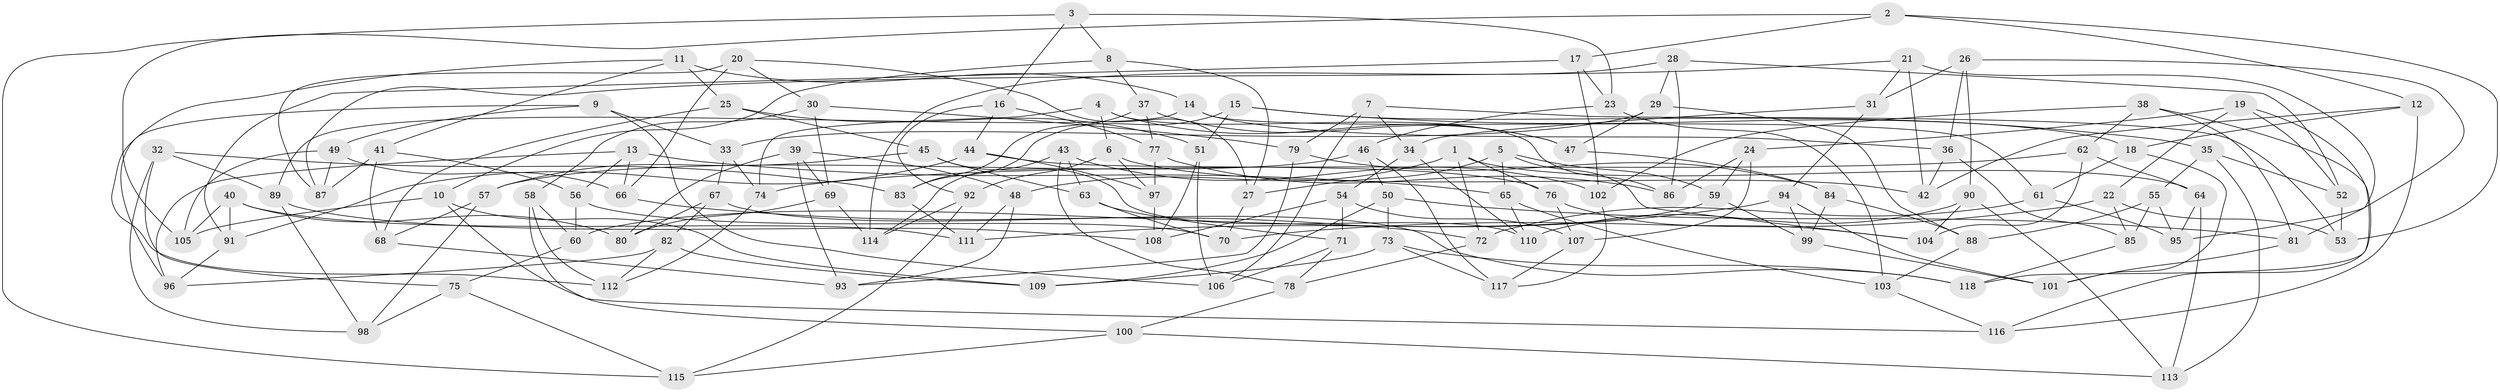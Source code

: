 // Generated by graph-tools (version 1.1) at 2025/50/03/09/25 03:50:53]
// undirected, 118 vertices, 236 edges
graph export_dot {
graph [start="1"]
  node [color=gray90,style=filled];
  1;
  2;
  3;
  4;
  5;
  6;
  7;
  8;
  9;
  10;
  11;
  12;
  13;
  14;
  15;
  16;
  17;
  18;
  19;
  20;
  21;
  22;
  23;
  24;
  25;
  26;
  27;
  28;
  29;
  30;
  31;
  32;
  33;
  34;
  35;
  36;
  37;
  38;
  39;
  40;
  41;
  42;
  43;
  44;
  45;
  46;
  47;
  48;
  49;
  50;
  51;
  52;
  53;
  54;
  55;
  56;
  57;
  58;
  59;
  60;
  61;
  62;
  63;
  64;
  65;
  66;
  67;
  68;
  69;
  70;
  71;
  72;
  73;
  74;
  75;
  76;
  77;
  78;
  79;
  80;
  81;
  82;
  83;
  84;
  85;
  86;
  87;
  88;
  89;
  90;
  91;
  92;
  93;
  94;
  95;
  96;
  97;
  98;
  99;
  100;
  101;
  102;
  103;
  104;
  105;
  106;
  107;
  108;
  109;
  110;
  111;
  112;
  113;
  114;
  115;
  116;
  117;
  118;
  1 -- 76;
  1 -- 64;
  1 -- 72;
  1 -- 48;
  2 -- 17;
  2 -- 105;
  2 -- 12;
  2 -- 53;
  3 -- 23;
  3 -- 16;
  3 -- 8;
  3 -- 115;
  4 -- 6;
  4 -- 86;
  4 -- 47;
  4 -- 74;
  5 -- 27;
  5 -- 104;
  5 -- 65;
  5 -- 59;
  6 -- 42;
  6 -- 92;
  6 -- 97;
  7 -- 53;
  7 -- 79;
  7 -- 106;
  7 -- 34;
  8 -- 27;
  8 -- 37;
  8 -- 10;
  9 -- 106;
  9 -- 96;
  9 -- 33;
  9 -- 49;
  10 -- 109;
  10 -- 116;
  10 -- 105;
  11 -- 14;
  11 -- 112;
  11 -- 41;
  11 -- 25;
  12 -- 116;
  12 -- 42;
  12 -- 18;
  13 -- 65;
  13 -- 96;
  13 -- 56;
  13 -- 66;
  14 -- 89;
  14 -- 61;
  14 -- 36;
  15 -- 51;
  15 -- 35;
  15 -- 83;
  15 -- 18;
  16 -- 92;
  16 -- 44;
  16 -- 77;
  17 -- 102;
  17 -- 91;
  17 -- 23;
  18 -- 101;
  18 -- 61;
  19 -- 52;
  19 -- 24;
  19 -- 22;
  19 -- 118;
  20 -- 27;
  20 -- 66;
  20 -- 87;
  20 -- 30;
  21 -- 31;
  21 -- 42;
  21 -- 87;
  21 -- 81;
  22 -- 85;
  22 -- 70;
  22 -- 53;
  23 -- 46;
  23 -- 103;
  24 -- 86;
  24 -- 59;
  24 -- 107;
  25 -- 51;
  25 -- 45;
  25 -- 68;
  26 -- 90;
  26 -- 36;
  26 -- 31;
  26 -- 95;
  27 -- 70;
  28 -- 114;
  28 -- 86;
  28 -- 29;
  28 -- 52;
  29 -- 88;
  29 -- 47;
  29 -- 33;
  30 -- 79;
  30 -- 58;
  30 -- 69;
  31 -- 34;
  31 -- 94;
  32 -- 75;
  32 -- 83;
  32 -- 98;
  32 -- 89;
  33 -- 67;
  33 -- 74;
  34 -- 54;
  34 -- 110;
  35 -- 113;
  35 -- 52;
  35 -- 55;
  36 -- 42;
  36 -- 85;
  37 -- 47;
  37 -- 77;
  37 -- 83;
  38 -- 102;
  38 -- 81;
  38 -- 116;
  38 -- 62;
  39 -- 80;
  39 -- 93;
  39 -- 48;
  39 -- 69;
  40 -- 91;
  40 -- 80;
  40 -- 105;
  40 -- 111;
  41 -- 87;
  41 -- 68;
  41 -- 56;
  43 -- 102;
  43 -- 63;
  43 -- 78;
  43 -- 114;
  44 -- 76;
  44 -- 91;
  44 -- 97;
  45 -- 63;
  45 -- 110;
  45 -- 57;
  46 -- 57;
  46 -- 50;
  46 -- 117;
  47 -- 84;
  48 -- 93;
  48 -- 111;
  49 -- 105;
  49 -- 87;
  49 -- 66;
  50 -- 73;
  50 -- 109;
  50 -- 81;
  51 -- 108;
  51 -- 106;
  52 -- 53;
  54 -- 107;
  54 -- 108;
  54 -- 71;
  55 -- 85;
  55 -- 95;
  55 -- 88;
  56 -- 70;
  56 -- 60;
  57 -- 68;
  57 -- 98;
  58 -- 60;
  58 -- 112;
  58 -- 100;
  59 -- 60;
  59 -- 99;
  60 -- 75;
  61 -- 95;
  61 -- 72;
  62 -- 64;
  62 -- 74;
  62 -- 104;
  63 -- 71;
  63 -- 70;
  64 -- 113;
  64 -- 95;
  65 -- 110;
  65 -- 103;
  66 -- 72;
  67 -- 82;
  67 -- 118;
  67 -- 80;
  68 -- 93;
  69 -- 114;
  69 -- 80;
  71 -- 78;
  71 -- 106;
  72 -- 78;
  73 -- 118;
  73 -- 109;
  73 -- 117;
  74 -- 112;
  75 -- 98;
  75 -- 115;
  76 -- 104;
  76 -- 107;
  77 -- 97;
  77 -- 86;
  78 -- 100;
  79 -- 84;
  79 -- 93;
  81 -- 101;
  82 -- 96;
  82 -- 109;
  82 -- 112;
  83 -- 111;
  84 -- 99;
  84 -- 88;
  85 -- 118;
  88 -- 103;
  89 -- 108;
  89 -- 98;
  90 -- 113;
  90 -- 104;
  90 -- 110;
  91 -- 96;
  92 -- 115;
  92 -- 114;
  94 -- 111;
  94 -- 101;
  94 -- 99;
  97 -- 108;
  99 -- 101;
  100 -- 115;
  100 -- 113;
  102 -- 117;
  103 -- 116;
  107 -- 117;
}
